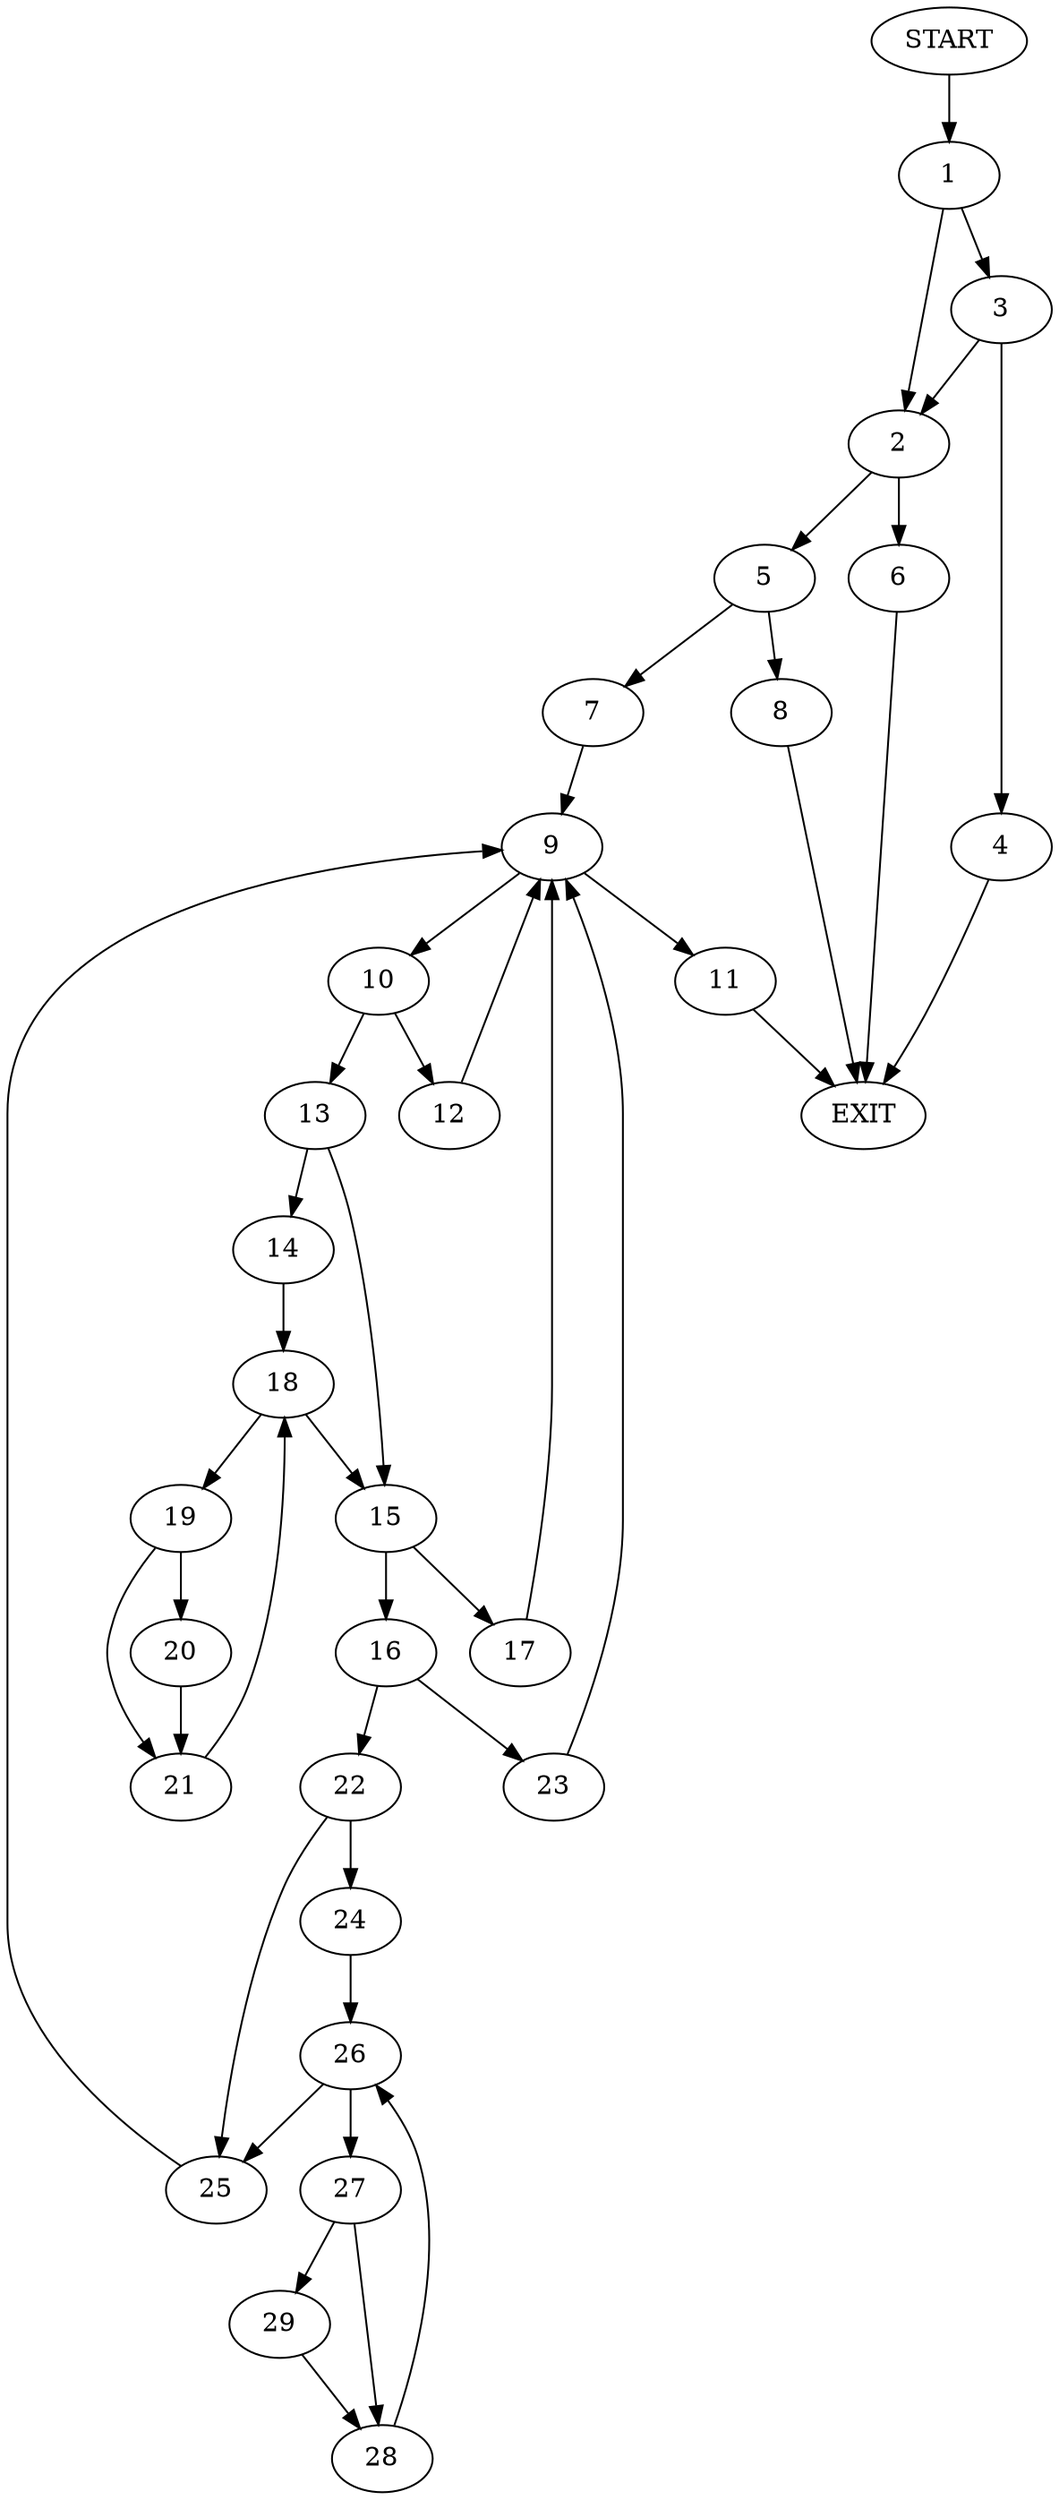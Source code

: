 digraph {
0 [label="START"]
30 [label="EXIT"]
0 -> 1
1 -> 2
1 -> 3
3 -> 2
3 -> 4
2 -> 5
2 -> 6
4 -> 30
5 -> 7
5 -> 8
6 -> 30
7 -> 9
8 -> 30
9 -> 10
9 -> 11
11 -> 30
10 -> 12
10 -> 13
12 -> 9
13 -> 14
13 -> 15
15 -> 16
15 -> 17
14 -> 18
18 -> 19
18 -> 15
19 -> 20
19 -> 21
20 -> 21
21 -> 18
16 -> 22
16 -> 23
17 -> 9
23 -> 9
22 -> 24
22 -> 25
24 -> 26
25 -> 9
26 -> 27
26 -> 25
27 -> 28
27 -> 29
28 -> 26
29 -> 28
}
